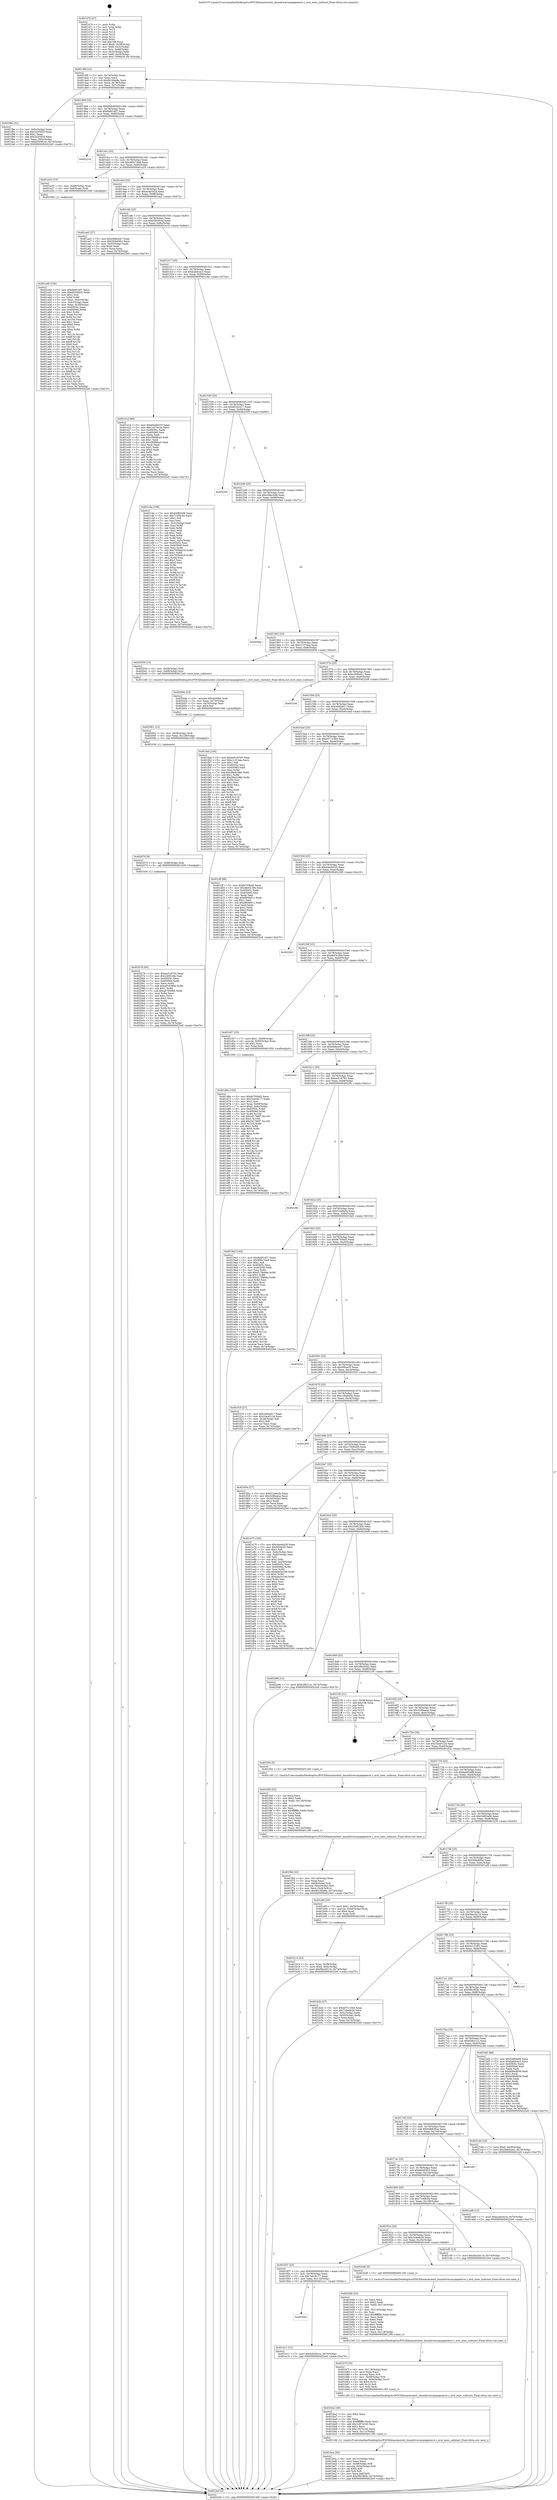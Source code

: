 digraph "0x401470" {
  label = "0x401470 (/mnt/c/Users/mathe/Desktop/tcc/POCII/binaries/extr_linuxdriversacpiapeierst.c_erst_exec_subtract_Final-ollvm.out::main(0))"
  labelloc = "t"
  node[shape=record]

  Entry [label="",width=0.3,height=0.3,shape=circle,fillcolor=black,style=filled]
  "0x40149f" [label="{
     0x40149f [23]\l
     | [instrs]\l
     &nbsp;&nbsp;0x40149f \<+3\>: mov -0x74(%rbp),%eax\l
     &nbsp;&nbsp;0x4014a2 \<+2\>: mov %eax,%ecx\l
     &nbsp;&nbsp;0x4014a4 \<+6\>: sub $0x8416be8a,%ecx\l
     &nbsp;&nbsp;0x4014aa \<+3\>: mov %eax,-0x78(%rbp)\l
     &nbsp;&nbsp;0x4014ad \<+3\>: mov %ecx,-0x7c(%rbp)\l
     &nbsp;&nbsp;0x4014b0 \<+6\>: je 0000000000401f8e \<main+0xb1e\>\l
  }"]
  "0x401f8e" [label="{
     0x401f8e [31]\l
     | [instrs]\l
     &nbsp;&nbsp;0x401f8e \<+3\>: mov -0x6c(%rbp),%eax\l
     &nbsp;&nbsp;0x401f91 \<+5\>: sub $0x3a2f3f2d,%eax\l
     &nbsp;&nbsp;0x401f96 \<+3\>: add $0x1,%eax\l
     &nbsp;&nbsp;0x401f99 \<+5\>: add $0x3a2f3f2d,%eax\l
     &nbsp;&nbsp;0x401f9e \<+3\>: mov %eax,-0x6c(%rbp)\l
     &nbsp;&nbsp;0x401fa1 \<+7\>: movl $0xb2936cce,-0x74(%rbp)\l
     &nbsp;&nbsp;0x401fa8 \<+5\>: jmp 00000000004022e0 \<main+0xe70\>\l
  }"]
  "0x4014b6" [label="{
     0x4014b6 [22]\l
     | [instrs]\l
     &nbsp;&nbsp;0x4014b6 \<+5\>: jmp 00000000004014bb \<main+0x4b\>\l
     &nbsp;&nbsp;0x4014bb \<+3\>: mov -0x78(%rbp),%eax\l
     &nbsp;&nbsp;0x4014be \<+5\>: sub $0x8a6f1407,%eax\l
     &nbsp;&nbsp;0x4014c3 \<+3\>: mov %eax,-0x80(%rbp)\l
     &nbsp;&nbsp;0x4014c6 \<+6\>: je 000000000040221d \<main+0xdad\>\l
  }"]
  Exit [label="",width=0.3,height=0.3,shape=circle,fillcolor=black,style=filled,peripheries=2]
  "0x40221d" [label="{
     0x40221d\l
  }", style=dashed]
  "0x4014cc" [label="{
     0x4014cc [25]\l
     | [instrs]\l
     &nbsp;&nbsp;0x4014cc \<+5\>: jmp 00000000004014d1 \<main+0x61\>\l
     &nbsp;&nbsp;0x4014d1 \<+3\>: mov -0x78(%rbp),%eax\l
     &nbsp;&nbsp;0x4014d4 \<+5\>: sub $0x990c7de8,%eax\l
     &nbsp;&nbsp;0x4014d9 \<+6\>: mov %eax,-0x84(%rbp)\l
     &nbsp;&nbsp;0x4014df \<+6\>: je 0000000000401a33 \<main+0x5c3\>\l
  }"]
  "0x402079" [label="{
     0x402079 [93]\l
     | [instrs]\l
     &nbsp;&nbsp;0x402079 \<+5\>: mov $0xee518765,%eax\l
     &nbsp;&nbsp;0x40207e \<+5\>: mov $0x240f22bb,%esi\l
     &nbsp;&nbsp;0x402083 \<+7\>: mov 0x40505c,%ecx\l
     &nbsp;&nbsp;0x40208a \<+7\>: mov 0x405060,%edx\l
     &nbsp;&nbsp;0x402091 \<+3\>: mov %ecx,%r8d\l
     &nbsp;&nbsp;0x402094 \<+7\>: add $0xa67d38b6,%r8d\l
     &nbsp;&nbsp;0x40209b \<+4\>: sub $0x1,%r8d\l
     &nbsp;&nbsp;0x40209f \<+7\>: sub $0xa67d38b6,%r8d\l
     &nbsp;&nbsp;0x4020a6 \<+4\>: imul %r8d,%ecx\l
     &nbsp;&nbsp;0x4020aa \<+3\>: and $0x1,%ecx\l
     &nbsp;&nbsp;0x4020ad \<+3\>: cmp $0x0,%ecx\l
     &nbsp;&nbsp;0x4020b0 \<+4\>: sete %r9b\l
     &nbsp;&nbsp;0x4020b4 \<+3\>: cmp $0xa,%edx\l
     &nbsp;&nbsp;0x4020b7 \<+4\>: setl %r10b\l
     &nbsp;&nbsp;0x4020bb \<+3\>: mov %r9b,%r11b\l
     &nbsp;&nbsp;0x4020be \<+3\>: and %r10b,%r11b\l
     &nbsp;&nbsp;0x4020c1 \<+3\>: xor %r10b,%r9b\l
     &nbsp;&nbsp;0x4020c4 \<+3\>: or %r9b,%r11b\l
     &nbsp;&nbsp;0x4020c7 \<+4\>: test $0x1,%r11b\l
     &nbsp;&nbsp;0x4020cb \<+3\>: cmovne %esi,%eax\l
     &nbsp;&nbsp;0x4020ce \<+3\>: mov %eax,-0x74(%rbp)\l
     &nbsp;&nbsp;0x4020d1 \<+5\>: jmp 00000000004022e0 \<main+0xe70\>\l
  }"]
  "0x401a33" [label="{
     0x401a33 [13]\l
     | [instrs]\l
     &nbsp;&nbsp;0x401a33 \<+4\>: mov -0x48(%rbp),%rax\l
     &nbsp;&nbsp;0x401a37 \<+4\>: mov 0x8(%rax),%rdi\l
     &nbsp;&nbsp;0x401a3b \<+5\>: call 0000000000401060 \<atoi@plt\>\l
     | [calls]\l
     &nbsp;&nbsp;0x401060 \{1\} (unknown)\l
  }"]
  "0x4014e5" [label="{
     0x4014e5 [25]\l
     | [instrs]\l
     &nbsp;&nbsp;0x4014e5 \<+5\>: jmp 00000000004014ea \<main+0x7a\>\l
     &nbsp;&nbsp;0x4014ea \<+3\>: mov -0x78(%rbp),%eax\l
     &nbsp;&nbsp;0x4014ed \<+5\>: sub $0xacde3424,%eax\l
     &nbsp;&nbsp;0x4014f2 \<+6\>: mov %eax,-0x88(%rbp)\l
     &nbsp;&nbsp;0x4014f8 \<+6\>: je 0000000000401ae2 \<main+0x672\>\l
  }"]
  "0x402070" [label="{
     0x402070 [9]\l
     | [instrs]\l
     &nbsp;&nbsp;0x402070 \<+4\>: mov -0x68(%rbp),%rdi\l
     &nbsp;&nbsp;0x402074 \<+5\>: call 0000000000401030 \<free@plt\>\l
     | [calls]\l
     &nbsp;&nbsp;0x401030 \{1\} (unknown)\l
  }"]
  "0x401ae2" [label="{
     0x401ae2 [27]\l
     | [instrs]\l
     &nbsp;&nbsp;0x401ae2 \<+5\>: mov $0xe9dbce47,%eax\l
     &nbsp;&nbsp;0x401ae7 \<+5\>: mov $0x594e60bc,%ecx\l
     &nbsp;&nbsp;0x401aec \<+3\>: mov -0x30(%rbp),%edx\l
     &nbsp;&nbsp;0x401aef \<+3\>: cmp $0x0,%edx\l
     &nbsp;&nbsp;0x401af2 \<+3\>: cmove %ecx,%eax\l
     &nbsp;&nbsp;0x401af5 \<+3\>: mov %eax,-0x74(%rbp)\l
     &nbsp;&nbsp;0x401af8 \<+5\>: jmp 00000000004022e0 \<main+0xe70\>\l
  }"]
  "0x4014fe" [label="{
     0x4014fe [25]\l
     | [instrs]\l
     &nbsp;&nbsp;0x4014fe \<+5\>: jmp 0000000000401503 \<main+0x93\>\l
     &nbsp;&nbsp;0x401503 \<+3\>: mov -0x78(%rbp),%eax\l
     &nbsp;&nbsp;0x401506 \<+5\>: sub $0xb2936cce,%eax\l
     &nbsp;&nbsp;0x40150b \<+6\>: mov %eax,-0x8c(%rbp)\l
     &nbsp;&nbsp;0x401511 \<+6\>: je 0000000000401e1d \<main+0x9ad\>\l
  }"]
  "0x402061" [label="{
     0x402061 [15]\l
     | [instrs]\l
     &nbsp;&nbsp;0x402061 \<+4\>: mov -0x58(%rbp),%rdi\l
     &nbsp;&nbsp;0x402065 \<+6\>: mov %eax,-0x128(%rbp)\l
     &nbsp;&nbsp;0x40206b \<+5\>: call 0000000000401030 \<free@plt\>\l
     | [calls]\l
     &nbsp;&nbsp;0x401030 \{1\} (unknown)\l
  }"]
  "0x401e1d" [label="{
     0x401e1d [88]\l
     | [instrs]\l
     &nbsp;&nbsp;0x401e1d \<+5\>: mov $0xd4a4b320,%eax\l
     &nbsp;&nbsp;0x401e22 \<+5\>: mov $0x1eb7bc3a,%ecx\l
     &nbsp;&nbsp;0x401e27 \<+7\>: mov 0x40505c,%edx\l
     &nbsp;&nbsp;0x401e2e \<+7\>: mov 0x405060,%esi\l
     &nbsp;&nbsp;0x401e35 \<+2\>: mov %edx,%edi\l
     &nbsp;&nbsp;0x401e37 \<+6\>: add $0xc908bba3,%edi\l
     &nbsp;&nbsp;0x401e3d \<+3\>: sub $0x1,%edi\l
     &nbsp;&nbsp;0x401e40 \<+6\>: sub $0xc908bba3,%edi\l
     &nbsp;&nbsp;0x401e46 \<+3\>: imul %edi,%edx\l
     &nbsp;&nbsp;0x401e49 \<+3\>: and $0x1,%edx\l
     &nbsp;&nbsp;0x401e4c \<+3\>: cmp $0x0,%edx\l
     &nbsp;&nbsp;0x401e4f \<+4\>: sete %r8b\l
     &nbsp;&nbsp;0x401e53 \<+3\>: cmp $0xa,%esi\l
     &nbsp;&nbsp;0x401e56 \<+4\>: setl %r9b\l
     &nbsp;&nbsp;0x401e5a \<+3\>: mov %r8b,%r10b\l
     &nbsp;&nbsp;0x401e5d \<+3\>: and %r9b,%r10b\l
     &nbsp;&nbsp;0x401e60 \<+3\>: xor %r9b,%r8b\l
     &nbsp;&nbsp;0x401e63 \<+3\>: or %r8b,%r10b\l
     &nbsp;&nbsp;0x401e66 \<+4\>: test $0x1,%r10b\l
     &nbsp;&nbsp;0x401e6a \<+3\>: cmovne %ecx,%eax\l
     &nbsp;&nbsp;0x401e6d \<+3\>: mov %eax,-0x74(%rbp)\l
     &nbsp;&nbsp;0x401e70 \<+5\>: jmp 00000000004022e0 \<main+0xe70\>\l
  }"]
  "0x401517" [label="{
     0x401517 [25]\l
     | [instrs]\l
     &nbsp;&nbsp;0x401517 \<+5\>: jmp 000000000040151c \<main+0xac\>\l
     &nbsp;&nbsp;0x40151c \<+3\>: mov -0x78(%rbp),%eax\l
     &nbsp;&nbsp;0x40151f \<+5\>: sub $0xbab4cac3,%eax\l
     &nbsp;&nbsp;0x401524 \<+6\>: mov %eax,-0x90(%rbp)\l
     &nbsp;&nbsp;0x40152a \<+6\>: je 0000000000401c4a \<main+0x7da\>\l
  }"]
  "0x40204a" [label="{
     0x40204a [23]\l
     | [instrs]\l
     &nbsp;&nbsp;0x40204a \<+10\>: movabs $0x4030b6,%rdi\l
     &nbsp;&nbsp;0x402054 \<+3\>: mov %eax,-0x70(%rbp)\l
     &nbsp;&nbsp;0x402057 \<+3\>: mov -0x70(%rbp),%esi\l
     &nbsp;&nbsp;0x40205a \<+2\>: mov $0x0,%al\l
     &nbsp;&nbsp;0x40205c \<+5\>: call 0000000000401040 \<printf@plt\>\l
     | [calls]\l
     &nbsp;&nbsp;0x401040 \{1\} (unknown)\l
  }"]
  "0x401c4a" [label="{
     0x401c4a [169]\l
     | [instrs]\l
     &nbsp;&nbsp;0x401c4a \<+5\>: mov $0x548f2a06,%eax\l
     &nbsp;&nbsp;0x401c4f \<+5\>: mov $0x7100fc44,%ecx\l
     &nbsp;&nbsp;0x401c54 \<+2\>: mov $0x1,%dl\l
     &nbsp;&nbsp;0x401c56 \<+2\>: xor %esi,%esi\l
     &nbsp;&nbsp;0x401c58 \<+3\>: mov -0x5c(%rbp),%edi\l
     &nbsp;&nbsp;0x401c5b \<+3\>: mov %esi,%r8d\l
     &nbsp;&nbsp;0x401c5e \<+3\>: sub %edi,%r8d\l
     &nbsp;&nbsp;0x401c61 \<+2\>: mov %esi,%edi\l
     &nbsp;&nbsp;0x401c63 \<+3\>: sub $0x1,%edi\l
     &nbsp;&nbsp;0x401c66 \<+3\>: add %edi,%r8d\l
     &nbsp;&nbsp;0x401c69 \<+3\>: sub %r8d,%esi\l
     &nbsp;&nbsp;0x401c6c \<+3\>: mov %esi,-0x5c(%rbp)\l
     &nbsp;&nbsp;0x401c6f \<+7\>: mov 0x40505c,%esi\l
     &nbsp;&nbsp;0x401c76 \<+7\>: mov 0x405060,%edi\l
     &nbsp;&nbsp;0x401c7d \<+3\>: mov %esi,%r8d\l
     &nbsp;&nbsp;0x401c80 \<+7\>: add $0x7056dd18,%r8d\l
     &nbsp;&nbsp;0x401c87 \<+4\>: sub $0x1,%r8d\l
     &nbsp;&nbsp;0x401c8b \<+7\>: sub $0x7056dd18,%r8d\l
     &nbsp;&nbsp;0x401c92 \<+4\>: imul %r8d,%esi\l
     &nbsp;&nbsp;0x401c96 \<+3\>: and $0x1,%esi\l
     &nbsp;&nbsp;0x401c99 \<+3\>: cmp $0x0,%esi\l
     &nbsp;&nbsp;0x401c9c \<+4\>: sete %r9b\l
     &nbsp;&nbsp;0x401ca0 \<+3\>: cmp $0xa,%edi\l
     &nbsp;&nbsp;0x401ca3 \<+4\>: setl %r10b\l
     &nbsp;&nbsp;0x401ca7 \<+3\>: mov %r9b,%r11b\l
     &nbsp;&nbsp;0x401caa \<+4\>: xor $0xff,%r11b\l
     &nbsp;&nbsp;0x401cae \<+3\>: mov %r10b,%bl\l
     &nbsp;&nbsp;0x401cb1 \<+3\>: xor $0xff,%bl\l
     &nbsp;&nbsp;0x401cb4 \<+3\>: xor $0x0,%dl\l
     &nbsp;&nbsp;0x401cb7 \<+3\>: mov %r11b,%r14b\l
     &nbsp;&nbsp;0x401cba \<+4\>: and $0x0,%r14b\l
     &nbsp;&nbsp;0x401cbe \<+3\>: and %dl,%r9b\l
     &nbsp;&nbsp;0x401cc1 \<+3\>: mov %bl,%r15b\l
     &nbsp;&nbsp;0x401cc4 \<+4\>: and $0x0,%r15b\l
     &nbsp;&nbsp;0x401cc8 \<+3\>: and %dl,%r10b\l
     &nbsp;&nbsp;0x401ccb \<+3\>: or %r9b,%r14b\l
     &nbsp;&nbsp;0x401cce \<+3\>: or %r10b,%r15b\l
     &nbsp;&nbsp;0x401cd1 \<+3\>: xor %r15b,%r14b\l
     &nbsp;&nbsp;0x401cd4 \<+3\>: or %bl,%r11b\l
     &nbsp;&nbsp;0x401cd7 \<+4\>: xor $0xff,%r11b\l
     &nbsp;&nbsp;0x401cdb \<+3\>: or $0x0,%dl\l
     &nbsp;&nbsp;0x401cde \<+3\>: and %dl,%r11b\l
     &nbsp;&nbsp;0x401ce1 \<+3\>: or %r11b,%r14b\l
     &nbsp;&nbsp;0x401ce4 \<+4\>: test $0x1,%r14b\l
     &nbsp;&nbsp;0x401ce8 \<+3\>: cmovne %ecx,%eax\l
     &nbsp;&nbsp;0x401ceb \<+3\>: mov %eax,-0x74(%rbp)\l
     &nbsp;&nbsp;0x401cee \<+5\>: jmp 00000000004022e0 \<main+0xe70\>\l
  }"]
  "0x401530" [label="{
     0x401530 [25]\l
     | [instrs]\l
     &nbsp;&nbsp;0x401530 \<+5\>: jmp 0000000000401535 \<main+0xc5\>\l
     &nbsp;&nbsp;0x401535 \<+3\>: mov -0x78(%rbp),%eax\l
     &nbsp;&nbsp;0x401538 \<+5\>: sub $0xbf1b2417,%eax\l
     &nbsp;&nbsp;0x40153d \<+6\>: mov %eax,-0x94(%rbp)\l
     &nbsp;&nbsp;0x401543 \<+6\>: je 0000000000402205 \<main+0xd95\>\l
  }"]
  "0x401f6d" [label="{
     0x401f6d [33]\l
     | [instrs]\l
     &nbsp;&nbsp;0x401f6d \<+6\>: mov -0x124(%rbp),%ecx\l
     &nbsp;&nbsp;0x401f73 \<+3\>: imul %eax,%ecx\l
     &nbsp;&nbsp;0x401f76 \<+4\>: mov -0x68(%rbp),%r8\l
     &nbsp;&nbsp;0x401f7a \<+4\>: movslq -0x6c(%rbp),%r9\l
     &nbsp;&nbsp;0x401f7e \<+4\>: mov %ecx,(%r8,%r9,4)\l
     &nbsp;&nbsp;0x401f82 \<+7\>: movl $0x8416be8a,-0x74(%rbp)\l
     &nbsp;&nbsp;0x401f89 \<+5\>: jmp 00000000004022e0 \<main+0xe70\>\l
  }"]
  "0x402205" [label="{
     0x402205\l
  }", style=dashed]
  "0x401549" [label="{
     0x401549 [25]\l
     | [instrs]\l
     &nbsp;&nbsp;0x401549 \<+5\>: jmp 000000000040154e \<main+0xde\>\l
     &nbsp;&nbsp;0x40154e \<+3\>: mov -0x78(%rbp),%eax\l
     &nbsp;&nbsp;0x401551 \<+5\>: sub $0xc09ec0d8,%eax\l
     &nbsp;&nbsp;0x401556 \<+6\>: mov %eax,-0x98(%rbp)\l
     &nbsp;&nbsp;0x40155c \<+6\>: je 00000000004020ee \<main+0xc7e\>\l
  }"]
  "0x401f39" [label="{
     0x401f39 [52]\l
     | [instrs]\l
     &nbsp;&nbsp;0x401f39 \<+2\>: xor %ecx,%ecx\l
     &nbsp;&nbsp;0x401f3b \<+5\>: mov $0x2,%edx\l
     &nbsp;&nbsp;0x401f40 \<+6\>: mov %edx,-0x120(%rbp)\l
     &nbsp;&nbsp;0x401f46 \<+1\>: cltd\l
     &nbsp;&nbsp;0x401f47 \<+6\>: mov -0x120(%rbp),%esi\l
     &nbsp;&nbsp;0x401f4d \<+2\>: idiv %esi\l
     &nbsp;&nbsp;0x401f4f \<+6\>: imul $0xfffffffe,%edx,%edx\l
     &nbsp;&nbsp;0x401f55 \<+2\>: mov %ecx,%edi\l
     &nbsp;&nbsp;0x401f57 \<+2\>: sub %edx,%edi\l
     &nbsp;&nbsp;0x401f59 \<+2\>: mov %ecx,%edx\l
     &nbsp;&nbsp;0x401f5b \<+3\>: sub $0x1,%edx\l
     &nbsp;&nbsp;0x401f5e \<+2\>: add %edx,%edi\l
     &nbsp;&nbsp;0x401f60 \<+2\>: sub %edi,%ecx\l
     &nbsp;&nbsp;0x401f62 \<+6\>: mov %ecx,-0x124(%rbp)\l
     &nbsp;&nbsp;0x401f68 \<+5\>: call 0000000000401160 \<next_i\>\l
     | [calls]\l
     &nbsp;&nbsp;0x401160 \{1\} (/mnt/c/Users/mathe/Desktop/tcc/POCII/binaries/extr_linuxdriversacpiapeierst.c_erst_exec_subtract_Final-ollvm.out::next_i)\l
  }"]
  "0x4020ee" [label="{
     0x4020ee\l
  }", style=dashed]
  "0x401562" [label="{
     0x401562 [25]\l
     | [instrs]\l
     &nbsp;&nbsp;0x401562 \<+5\>: jmp 0000000000401567 \<main+0xf7\>\l
     &nbsp;&nbsp;0x401567 \<+3\>: mov -0x78(%rbp),%eax\l
     &nbsp;&nbsp;0x40156a \<+5\>: sub $0xc11f14ea,%eax\l
     &nbsp;&nbsp;0x40156f \<+6\>: mov %eax,-0x9c(%rbp)\l
     &nbsp;&nbsp;0x401575 \<+6\>: je 000000000040203d \<main+0xbcd\>\l
  }"]
  "0x401850" [label="{
     0x401850\l
  }", style=dashed]
  "0x40203d" [label="{
     0x40203d [13]\l
     | [instrs]\l
     &nbsp;&nbsp;0x40203d \<+4\>: mov -0x58(%rbp),%rdi\l
     &nbsp;&nbsp;0x402041 \<+4\>: mov -0x68(%rbp),%rsi\l
     &nbsp;&nbsp;0x402045 \<+5\>: call 0000000000401240 \<erst_exec_subtract\>\l
     | [calls]\l
     &nbsp;&nbsp;0x401240 \{1\} (/mnt/c/Users/mathe/Desktop/tcc/POCII/binaries/extr_linuxdriversacpiapeierst.c_erst_exec_subtract_Final-ollvm.out::erst_exec_subtract)\l
  }"]
  "0x40157b" [label="{
     0x40157b [25]\l
     | [instrs]\l
     &nbsp;&nbsp;0x40157b \<+5\>: jmp 0000000000401580 \<main+0x110\>\l
     &nbsp;&nbsp;0x401580 \<+3\>: mov -0x78(%rbp),%eax\l
     &nbsp;&nbsp;0x401583 \<+5\>: sub $0xc284ba51,%eax\l
     &nbsp;&nbsp;0x401588 \<+6\>: mov %eax,-0xa0(%rbp)\l
     &nbsp;&nbsp;0x40158e \<+6\>: je 00000000004022d4 \<main+0xe64\>\l
  }"]
  "0x401e11" [label="{
     0x401e11 [12]\l
     | [instrs]\l
     &nbsp;&nbsp;0x401e11 \<+7\>: movl $0xb2936cce,-0x74(%rbp)\l
     &nbsp;&nbsp;0x401e18 \<+5\>: jmp 00000000004022e0 \<main+0xe70\>\l
  }"]
  "0x4022d4" [label="{
     0x4022d4\l
  }", style=dashed]
  "0x401594" [label="{
     0x401594 [25]\l
     | [instrs]\l
     &nbsp;&nbsp;0x401594 \<+5\>: jmp 0000000000401599 \<main+0x129\>\l
     &nbsp;&nbsp;0x401599 \<+3\>: mov -0x78(%rbp),%eax\l
     &nbsp;&nbsp;0x40159c \<+5\>: sub $0xc646a817,%eax\l
     &nbsp;&nbsp;0x4015a1 \<+6\>: mov %eax,-0xa4(%rbp)\l
     &nbsp;&nbsp;0x4015a7 \<+6\>: je 0000000000401fad \<main+0xb3d\>\l
  }"]
  "0x401d6e" [label="{
     0x401d6e [163]\l
     | [instrs]\l
     &nbsp;&nbsp;0x401d6e \<+5\>: mov $0xfe750bd5,%ecx\l
     &nbsp;&nbsp;0x401d73 \<+5\>: mov $0x7ed18177,%edx\l
     &nbsp;&nbsp;0x401d78 \<+3\>: mov $0x1,%sil\l
     &nbsp;&nbsp;0x401d7b \<+4\>: mov %rax,-0x68(%rbp)\l
     &nbsp;&nbsp;0x401d7f \<+7\>: movl $0x0,-0x6c(%rbp)\l
     &nbsp;&nbsp;0x401d86 \<+8\>: mov 0x40505c,%r8d\l
     &nbsp;&nbsp;0x401d8e \<+8\>: mov 0x405060,%r9d\l
     &nbsp;&nbsp;0x401d96 \<+3\>: mov %r8d,%r10d\l
     &nbsp;&nbsp;0x401d99 \<+7\>: sub $0x2d1766f7,%r10d\l
     &nbsp;&nbsp;0x401da0 \<+4\>: sub $0x1,%r10d\l
     &nbsp;&nbsp;0x401da4 \<+7\>: add $0x2d1766f7,%r10d\l
     &nbsp;&nbsp;0x401dab \<+4\>: imul %r10d,%r8d\l
     &nbsp;&nbsp;0x401daf \<+4\>: and $0x1,%r8d\l
     &nbsp;&nbsp;0x401db3 \<+4\>: cmp $0x0,%r8d\l
     &nbsp;&nbsp;0x401db7 \<+4\>: sete %r11b\l
     &nbsp;&nbsp;0x401dbb \<+4\>: cmp $0xa,%r9d\l
     &nbsp;&nbsp;0x401dbf \<+3\>: setl %bl\l
     &nbsp;&nbsp;0x401dc2 \<+3\>: mov %r11b,%r14b\l
     &nbsp;&nbsp;0x401dc5 \<+4\>: xor $0xff,%r14b\l
     &nbsp;&nbsp;0x401dc9 \<+3\>: mov %bl,%r15b\l
     &nbsp;&nbsp;0x401dcc \<+4\>: xor $0xff,%r15b\l
     &nbsp;&nbsp;0x401dd0 \<+4\>: xor $0x1,%sil\l
     &nbsp;&nbsp;0x401dd4 \<+3\>: mov %r14b,%r12b\l
     &nbsp;&nbsp;0x401dd7 \<+4\>: and $0xff,%r12b\l
     &nbsp;&nbsp;0x401ddb \<+3\>: and %sil,%r11b\l
     &nbsp;&nbsp;0x401dde \<+3\>: mov %r15b,%r13b\l
     &nbsp;&nbsp;0x401de1 \<+4\>: and $0xff,%r13b\l
     &nbsp;&nbsp;0x401de5 \<+3\>: and %sil,%bl\l
     &nbsp;&nbsp;0x401de8 \<+3\>: or %r11b,%r12b\l
     &nbsp;&nbsp;0x401deb \<+3\>: or %bl,%r13b\l
     &nbsp;&nbsp;0x401dee \<+3\>: xor %r13b,%r12b\l
     &nbsp;&nbsp;0x401df1 \<+3\>: or %r15b,%r14b\l
     &nbsp;&nbsp;0x401df4 \<+4\>: xor $0xff,%r14b\l
     &nbsp;&nbsp;0x401df8 \<+4\>: or $0x1,%sil\l
     &nbsp;&nbsp;0x401dfc \<+3\>: and %sil,%r14b\l
     &nbsp;&nbsp;0x401dff \<+3\>: or %r14b,%r12b\l
     &nbsp;&nbsp;0x401e02 \<+4\>: test $0x1,%r12b\l
     &nbsp;&nbsp;0x401e06 \<+3\>: cmovne %edx,%ecx\l
     &nbsp;&nbsp;0x401e09 \<+3\>: mov %ecx,-0x74(%rbp)\l
     &nbsp;&nbsp;0x401e0c \<+5\>: jmp 00000000004022e0 \<main+0xe70\>\l
  }"]
  "0x401fad" [label="{
     0x401fad [144]\l
     | [instrs]\l
     &nbsp;&nbsp;0x401fad \<+5\>: mov $0xee518765,%eax\l
     &nbsp;&nbsp;0x401fb2 \<+5\>: mov $0xc11f14ea,%ecx\l
     &nbsp;&nbsp;0x401fb7 \<+2\>: mov $0x1,%dl\l
     &nbsp;&nbsp;0x401fb9 \<+7\>: mov 0x40505c,%esi\l
     &nbsp;&nbsp;0x401fc0 \<+7\>: mov 0x405060,%edi\l
     &nbsp;&nbsp;0x401fc7 \<+3\>: mov %esi,%r8d\l
     &nbsp;&nbsp;0x401fca \<+7\>: sub $0x39e4198d,%r8d\l
     &nbsp;&nbsp;0x401fd1 \<+4\>: sub $0x1,%r8d\l
     &nbsp;&nbsp;0x401fd5 \<+7\>: add $0x39e4198d,%r8d\l
     &nbsp;&nbsp;0x401fdc \<+4\>: imul %r8d,%esi\l
     &nbsp;&nbsp;0x401fe0 \<+3\>: and $0x1,%esi\l
     &nbsp;&nbsp;0x401fe3 \<+3\>: cmp $0x0,%esi\l
     &nbsp;&nbsp;0x401fe6 \<+4\>: sete %r9b\l
     &nbsp;&nbsp;0x401fea \<+3\>: cmp $0xa,%edi\l
     &nbsp;&nbsp;0x401fed \<+4\>: setl %r10b\l
     &nbsp;&nbsp;0x401ff1 \<+3\>: mov %r9b,%r11b\l
     &nbsp;&nbsp;0x401ff4 \<+4\>: xor $0xff,%r11b\l
     &nbsp;&nbsp;0x401ff8 \<+3\>: mov %r10b,%bl\l
     &nbsp;&nbsp;0x401ffb \<+3\>: xor $0xff,%bl\l
     &nbsp;&nbsp;0x401ffe \<+3\>: xor $0x1,%dl\l
     &nbsp;&nbsp;0x402001 \<+3\>: mov %r11b,%r14b\l
     &nbsp;&nbsp;0x402004 \<+4\>: and $0xff,%r14b\l
     &nbsp;&nbsp;0x402008 \<+3\>: and %dl,%r9b\l
     &nbsp;&nbsp;0x40200b \<+3\>: mov %bl,%r15b\l
     &nbsp;&nbsp;0x40200e \<+4\>: and $0xff,%r15b\l
     &nbsp;&nbsp;0x402012 \<+3\>: and %dl,%r10b\l
     &nbsp;&nbsp;0x402015 \<+3\>: or %r9b,%r14b\l
     &nbsp;&nbsp;0x402018 \<+3\>: or %r10b,%r15b\l
     &nbsp;&nbsp;0x40201b \<+3\>: xor %r15b,%r14b\l
     &nbsp;&nbsp;0x40201e \<+3\>: or %bl,%r11b\l
     &nbsp;&nbsp;0x402021 \<+4\>: xor $0xff,%r11b\l
     &nbsp;&nbsp;0x402025 \<+3\>: or $0x1,%dl\l
     &nbsp;&nbsp;0x402028 \<+3\>: and %dl,%r11b\l
     &nbsp;&nbsp;0x40202b \<+3\>: or %r11b,%r14b\l
     &nbsp;&nbsp;0x40202e \<+4\>: test $0x1,%r14b\l
     &nbsp;&nbsp;0x402032 \<+3\>: cmovne %ecx,%eax\l
     &nbsp;&nbsp;0x402035 \<+3\>: mov %eax,-0x74(%rbp)\l
     &nbsp;&nbsp;0x402038 \<+5\>: jmp 00000000004022e0 \<main+0xe70\>\l
  }"]
  "0x4015ad" [label="{
     0x4015ad [25]\l
     | [instrs]\l
     &nbsp;&nbsp;0x4015ad \<+5\>: jmp 00000000004015b2 \<main+0x142\>\l
     &nbsp;&nbsp;0x4015b2 \<+3\>: mov -0x78(%rbp),%eax\l
     &nbsp;&nbsp;0x4015b5 \<+5\>: sub $0xd3711564,%eax\l
     &nbsp;&nbsp;0x4015ba \<+6\>: mov %eax,-0xa8(%rbp)\l
     &nbsp;&nbsp;0x4015c0 \<+6\>: je 0000000000401cff \<main+0x88f\>\l
  }"]
  "0x401bca" [label="{
     0x401bca [40]\l
     | [instrs]\l
     &nbsp;&nbsp;0x401bca \<+6\>: mov -0x11c(%rbp),%ecx\l
     &nbsp;&nbsp;0x401bd0 \<+3\>: imul %eax,%ecx\l
     &nbsp;&nbsp;0x401bd3 \<+4\>: mov -0x58(%rbp),%r8\l
     &nbsp;&nbsp;0x401bd7 \<+4\>: movslq -0x5c(%rbp),%r9\l
     &nbsp;&nbsp;0x401bdb \<+4\>: shl $0x4,%r9\l
     &nbsp;&nbsp;0x401bdf \<+3\>: add %r9,%r8\l
     &nbsp;&nbsp;0x401be2 \<+4\>: mov %ecx,0x8(%r8)\l
     &nbsp;&nbsp;0x401be6 \<+7\>: movl $0x5f818f2b,-0x74(%rbp)\l
     &nbsp;&nbsp;0x401bed \<+5\>: jmp 00000000004022e0 \<main+0xe70\>\l
  }"]
  "0x401cff" [label="{
     0x401cff [88]\l
     | [instrs]\l
     &nbsp;&nbsp;0x401cff \<+5\>: mov $0xfe750bd5,%eax\l
     &nbsp;&nbsp;0x401d04 \<+5\>: mov $0xdb03c39e,%ecx\l
     &nbsp;&nbsp;0x401d09 \<+7\>: mov 0x40505c,%edx\l
     &nbsp;&nbsp;0x401d10 \<+7\>: mov 0x405060,%esi\l
     &nbsp;&nbsp;0x401d17 \<+2\>: mov %edx,%edi\l
     &nbsp;&nbsp;0x401d19 \<+6\>: add $0xd80fe911,%edi\l
     &nbsp;&nbsp;0x401d1f \<+3\>: sub $0x1,%edi\l
     &nbsp;&nbsp;0x401d22 \<+6\>: sub $0xd80fe911,%edi\l
     &nbsp;&nbsp;0x401d28 \<+3\>: imul %edi,%edx\l
     &nbsp;&nbsp;0x401d2b \<+3\>: and $0x1,%edx\l
     &nbsp;&nbsp;0x401d2e \<+3\>: cmp $0x0,%edx\l
     &nbsp;&nbsp;0x401d31 \<+4\>: sete %r8b\l
     &nbsp;&nbsp;0x401d35 \<+3\>: cmp $0xa,%esi\l
     &nbsp;&nbsp;0x401d38 \<+4\>: setl %r9b\l
     &nbsp;&nbsp;0x401d3c \<+3\>: mov %r8b,%r10b\l
     &nbsp;&nbsp;0x401d3f \<+3\>: and %r9b,%r10b\l
     &nbsp;&nbsp;0x401d42 \<+3\>: xor %r9b,%r8b\l
     &nbsp;&nbsp;0x401d45 \<+3\>: or %r8b,%r10b\l
     &nbsp;&nbsp;0x401d48 \<+4\>: test $0x1,%r10b\l
     &nbsp;&nbsp;0x401d4c \<+3\>: cmovne %ecx,%eax\l
     &nbsp;&nbsp;0x401d4f \<+3\>: mov %eax,-0x74(%rbp)\l
     &nbsp;&nbsp;0x401d52 \<+5\>: jmp 00000000004022e0 \<main+0xe70\>\l
  }"]
  "0x4015c6" [label="{
     0x4015c6 [25]\l
     | [instrs]\l
     &nbsp;&nbsp;0x4015c6 \<+5\>: jmp 00000000004015cb \<main+0x15b\>\l
     &nbsp;&nbsp;0x4015cb \<+3\>: mov -0x78(%rbp),%eax\l
     &nbsp;&nbsp;0x4015ce \<+5\>: sub $0xd4a4b320,%eax\l
     &nbsp;&nbsp;0x4015d3 \<+6\>: mov %eax,-0xac(%rbp)\l
     &nbsp;&nbsp;0x4015d9 \<+6\>: je 0000000000402280 \<main+0xe10\>\l
  }"]
  "0x401ba2" [label="{
     0x401ba2 [40]\l
     | [instrs]\l
     &nbsp;&nbsp;0x401ba2 \<+5\>: mov $0x2,%ecx\l
     &nbsp;&nbsp;0x401ba7 \<+1\>: cltd\l
     &nbsp;&nbsp;0x401ba8 \<+2\>: idiv %ecx\l
     &nbsp;&nbsp;0x401baa \<+6\>: imul $0xfffffffe,%edx,%ecx\l
     &nbsp;&nbsp;0x401bb0 \<+6\>: add $0x1267e1b0,%ecx\l
     &nbsp;&nbsp;0x401bb6 \<+3\>: add $0x1,%ecx\l
     &nbsp;&nbsp;0x401bb9 \<+6\>: sub $0x1267e1b0,%ecx\l
     &nbsp;&nbsp;0x401bbf \<+6\>: mov %ecx,-0x11c(%rbp)\l
     &nbsp;&nbsp;0x401bc5 \<+5\>: call 0000000000401160 \<next_i\>\l
     | [calls]\l
     &nbsp;&nbsp;0x401160 \{1\} (/mnt/c/Users/mathe/Desktop/tcc/POCII/binaries/extr_linuxdriversacpiapeierst.c_erst_exec_subtract_Final-ollvm.out::next_i)\l
  }"]
  "0x402280" [label="{
     0x402280\l
  }", style=dashed]
  "0x4015df" [label="{
     0x4015df [25]\l
     | [instrs]\l
     &nbsp;&nbsp;0x4015df \<+5\>: jmp 00000000004015e4 \<main+0x174\>\l
     &nbsp;&nbsp;0x4015e4 \<+3\>: mov -0x78(%rbp),%eax\l
     &nbsp;&nbsp;0x4015e7 \<+5\>: sub $0xdb03c39e,%eax\l
     &nbsp;&nbsp;0x4015ec \<+6\>: mov %eax,-0xb0(%rbp)\l
     &nbsp;&nbsp;0x4015f2 \<+6\>: je 0000000000401d57 \<main+0x8e7\>\l
  }"]
  "0x401b7f" [label="{
     0x401b7f [35]\l
     | [instrs]\l
     &nbsp;&nbsp;0x401b7f \<+6\>: mov -0x118(%rbp),%ecx\l
     &nbsp;&nbsp;0x401b85 \<+3\>: imul %eax,%ecx\l
     &nbsp;&nbsp;0x401b88 \<+3\>: movslq %ecx,%r8\l
     &nbsp;&nbsp;0x401b8b \<+4\>: mov -0x58(%rbp),%r9\l
     &nbsp;&nbsp;0x401b8f \<+4\>: movslq -0x5c(%rbp),%r10\l
     &nbsp;&nbsp;0x401b93 \<+4\>: shl $0x4,%r10\l
     &nbsp;&nbsp;0x401b97 \<+3\>: add %r10,%r9\l
     &nbsp;&nbsp;0x401b9a \<+3\>: mov %r8,(%r9)\l
     &nbsp;&nbsp;0x401b9d \<+5\>: call 0000000000401160 \<next_i\>\l
     | [calls]\l
     &nbsp;&nbsp;0x401160 \{1\} (/mnt/c/Users/mathe/Desktop/tcc/POCII/binaries/extr_linuxdriversacpiapeierst.c_erst_exec_subtract_Final-ollvm.out::next_i)\l
  }"]
  "0x401d57" [label="{
     0x401d57 [23]\l
     | [instrs]\l
     &nbsp;&nbsp;0x401d57 \<+7\>: movl $0x1,-0x60(%rbp)\l
     &nbsp;&nbsp;0x401d5e \<+4\>: movslq -0x60(%rbp),%rax\l
     &nbsp;&nbsp;0x401d62 \<+4\>: shl $0x2,%rax\l
     &nbsp;&nbsp;0x401d66 \<+3\>: mov %rax,%rdi\l
     &nbsp;&nbsp;0x401d69 \<+5\>: call 0000000000401050 \<malloc@plt\>\l
     | [calls]\l
     &nbsp;&nbsp;0x401050 \{1\} (unknown)\l
  }"]
  "0x4015f8" [label="{
     0x4015f8 [25]\l
     | [instrs]\l
     &nbsp;&nbsp;0x4015f8 \<+5\>: jmp 00000000004015fd \<main+0x18d\>\l
     &nbsp;&nbsp;0x4015fd \<+3\>: mov -0x78(%rbp),%eax\l
     &nbsp;&nbsp;0x401600 \<+5\>: sub $0xe9dbce47,%eax\l
     &nbsp;&nbsp;0x401605 \<+6\>: mov %eax,-0xb4(%rbp)\l
     &nbsp;&nbsp;0x40160b \<+6\>: je 00000000004020e2 \<main+0xc72\>\l
  }"]
  "0x401b4b" [label="{
     0x401b4b [52]\l
     | [instrs]\l
     &nbsp;&nbsp;0x401b4b \<+2\>: xor %ecx,%ecx\l
     &nbsp;&nbsp;0x401b4d \<+5\>: mov $0x2,%edx\l
     &nbsp;&nbsp;0x401b52 \<+6\>: mov %edx,-0x114(%rbp)\l
     &nbsp;&nbsp;0x401b58 \<+1\>: cltd\l
     &nbsp;&nbsp;0x401b59 \<+6\>: mov -0x114(%rbp),%esi\l
     &nbsp;&nbsp;0x401b5f \<+2\>: idiv %esi\l
     &nbsp;&nbsp;0x401b61 \<+6\>: imul $0xfffffffe,%edx,%edx\l
     &nbsp;&nbsp;0x401b67 \<+2\>: mov %ecx,%edi\l
     &nbsp;&nbsp;0x401b69 \<+2\>: sub %edx,%edi\l
     &nbsp;&nbsp;0x401b6b \<+2\>: mov %ecx,%edx\l
     &nbsp;&nbsp;0x401b6d \<+3\>: sub $0x1,%edx\l
     &nbsp;&nbsp;0x401b70 \<+2\>: add %edx,%edi\l
     &nbsp;&nbsp;0x401b72 \<+2\>: sub %edi,%ecx\l
     &nbsp;&nbsp;0x401b74 \<+6\>: mov %ecx,-0x118(%rbp)\l
     &nbsp;&nbsp;0x401b7a \<+5\>: call 0000000000401160 \<next_i\>\l
     | [calls]\l
     &nbsp;&nbsp;0x401160 \{1\} (/mnt/c/Users/mathe/Desktop/tcc/POCII/binaries/extr_linuxdriversacpiapeierst.c_erst_exec_subtract_Final-ollvm.out::next_i)\l
  }"]
  "0x4020e2" [label="{
     0x4020e2\l
  }", style=dashed]
  "0x401611" [label="{
     0x401611 [25]\l
     | [instrs]\l
     &nbsp;&nbsp;0x401611 \<+5\>: jmp 0000000000401616 \<main+0x1a6\>\l
     &nbsp;&nbsp;0x401616 \<+3\>: mov -0x78(%rbp),%eax\l
     &nbsp;&nbsp;0x401619 \<+5\>: sub $0xee518765,%eax\l
     &nbsp;&nbsp;0x40161e \<+6\>: mov %eax,-0xb8(%rbp)\l
     &nbsp;&nbsp;0x401624 \<+6\>: je 000000000040228c \<main+0xe1c\>\l
  }"]
  "0x401837" [label="{
     0x401837 [25]\l
     | [instrs]\l
     &nbsp;&nbsp;0x401837 \<+5\>: jmp 000000000040183c \<main+0x3cc\>\l
     &nbsp;&nbsp;0x40183c \<+3\>: mov -0x78(%rbp),%eax\l
     &nbsp;&nbsp;0x40183f \<+5\>: sub $0x7ed18177,%eax\l
     &nbsp;&nbsp;0x401844 \<+6\>: mov %eax,-0x110(%rbp)\l
     &nbsp;&nbsp;0x40184a \<+6\>: je 0000000000401e11 \<main+0x9a1\>\l
  }"]
  "0x40228c" [label="{
     0x40228c\l
  }", style=dashed]
  "0x40162a" [label="{
     0x40162a [25]\l
     | [instrs]\l
     &nbsp;&nbsp;0x40162a \<+5\>: jmp 000000000040162f \<main+0x1bf\>\l
     &nbsp;&nbsp;0x40162f \<+3\>: mov -0x78(%rbp),%eax\l
     &nbsp;&nbsp;0x401632 \<+5\>: sub $0xf12a9a3b,%eax\l
     &nbsp;&nbsp;0x401637 \<+6\>: mov %eax,-0xbc(%rbp)\l
     &nbsp;&nbsp;0x40163d \<+6\>: je 00000000004019a3 \<main+0x533\>\l
  }"]
  "0x401b46" [label="{
     0x401b46 [5]\l
     | [instrs]\l
     &nbsp;&nbsp;0x401b46 \<+5\>: call 0000000000401160 \<next_i\>\l
     | [calls]\l
     &nbsp;&nbsp;0x401160 \{1\} (/mnt/c/Users/mathe/Desktop/tcc/POCII/binaries/extr_linuxdriversacpiapeierst.c_erst_exec_subtract_Final-ollvm.out::next_i)\l
  }"]
  "0x4019a3" [label="{
     0x4019a3 [144]\l
     | [instrs]\l
     &nbsp;&nbsp;0x4019a3 \<+5\>: mov $0x8a6f1407,%eax\l
     &nbsp;&nbsp;0x4019a8 \<+5\>: mov $0x990c7de8,%ecx\l
     &nbsp;&nbsp;0x4019ad \<+2\>: mov $0x1,%dl\l
     &nbsp;&nbsp;0x4019af \<+7\>: mov 0x40505c,%esi\l
     &nbsp;&nbsp;0x4019b6 \<+7\>: mov 0x405060,%edi\l
     &nbsp;&nbsp;0x4019bd \<+3\>: mov %esi,%r8d\l
     &nbsp;&nbsp;0x4019c0 \<+7\>: add $0xd178ab8e,%r8d\l
     &nbsp;&nbsp;0x4019c7 \<+4\>: sub $0x1,%r8d\l
     &nbsp;&nbsp;0x4019cb \<+7\>: sub $0xd178ab8e,%r8d\l
     &nbsp;&nbsp;0x4019d2 \<+4\>: imul %r8d,%esi\l
     &nbsp;&nbsp;0x4019d6 \<+3\>: and $0x1,%esi\l
     &nbsp;&nbsp;0x4019d9 \<+3\>: cmp $0x0,%esi\l
     &nbsp;&nbsp;0x4019dc \<+4\>: sete %r9b\l
     &nbsp;&nbsp;0x4019e0 \<+3\>: cmp $0xa,%edi\l
     &nbsp;&nbsp;0x4019e3 \<+4\>: setl %r10b\l
     &nbsp;&nbsp;0x4019e7 \<+3\>: mov %r9b,%r11b\l
     &nbsp;&nbsp;0x4019ea \<+4\>: xor $0xff,%r11b\l
     &nbsp;&nbsp;0x4019ee \<+3\>: mov %r10b,%bl\l
     &nbsp;&nbsp;0x4019f1 \<+3\>: xor $0xff,%bl\l
     &nbsp;&nbsp;0x4019f4 \<+3\>: xor $0x1,%dl\l
     &nbsp;&nbsp;0x4019f7 \<+3\>: mov %r11b,%r14b\l
     &nbsp;&nbsp;0x4019fa \<+4\>: and $0xff,%r14b\l
     &nbsp;&nbsp;0x4019fe \<+3\>: and %dl,%r9b\l
     &nbsp;&nbsp;0x401a01 \<+3\>: mov %bl,%r15b\l
     &nbsp;&nbsp;0x401a04 \<+4\>: and $0xff,%r15b\l
     &nbsp;&nbsp;0x401a08 \<+3\>: and %dl,%r10b\l
     &nbsp;&nbsp;0x401a0b \<+3\>: or %r9b,%r14b\l
     &nbsp;&nbsp;0x401a0e \<+3\>: or %r10b,%r15b\l
     &nbsp;&nbsp;0x401a11 \<+3\>: xor %r15b,%r14b\l
     &nbsp;&nbsp;0x401a14 \<+3\>: or %bl,%r11b\l
     &nbsp;&nbsp;0x401a17 \<+4\>: xor $0xff,%r11b\l
     &nbsp;&nbsp;0x401a1b \<+3\>: or $0x1,%dl\l
     &nbsp;&nbsp;0x401a1e \<+3\>: and %dl,%r11b\l
     &nbsp;&nbsp;0x401a21 \<+3\>: or %r11b,%r14b\l
     &nbsp;&nbsp;0x401a24 \<+4\>: test $0x1,%r14b\l
     &nbsp;&nbsp;0x401a28 \<+3\>: cmovne %ecx,%eax\l
     &nbsp;&nbsp;0x401a2b \<+3\>: mov %eax,-0x74(%rbp)\l
     &nbsp;&nbsp;0x401a2e \<+5\>: jmp 00000000004022e0 \<main+0xe70\>\l
  }"]
  "0x401643" [label="{
     0x401643 [25]\l
     | [instrs]\l
     &nbsp;&nbsp;0x401643 \<+5\>: jmp 0000000000401648 \<main+0x1d8\>\l
     &nbsp;&nbsp;0x401648 \<+3\>: mov -0x78(%rbp),%eax\l
     &nbsp;&nbsp;0x40164b \<+5\>: sub $0xfe750bd5,%eax\l
     &nbsp;&nbsp;0x401650 \<+6\>: mov %eax,-0xc0(%rbp)\l
     &nbsp;&nbsp;0x401656 \<+6\>: je 0000000000402252 \<main+0xde2\>\l
  }"]
  "0x40181e" [label="{
     0x40181e [25]\l
     | [instrs]\l
     &nbsp;&nbsp;0x40181e \<+5\>: jmp 0000000000401823 \<main+0x3b3\>\l
     &nbsp;&nbsp;0x401823 \<+3\>: mov -0x78(%rbp),%eax\l
     &nbsp;&nbsp;0x401826 \<+5\>: sub $0x7cdeeb26,%eax\l
     &nbsp;&nbsp;0x40182b \<+6\>: mov %eax,-0x10c(%rbp)\l
     &nbsp;&nbsp;0x401831 \<+6\>: je 0000000000401b46 \<main+0x6d6\>\l
  }"]
  "0x402252" [label="{
     0x402252\l
  }", style=dashed]
  "0x40165c" [label="{
     0x40165c [25]\l
     | [instrs]\l
     &nbsp;&nbsp;0x40165c \<+5\>: jmp 0000000000401661 \<main+0x1f1\>\l
     &nbsp;&nbsp;0x401661 \<+3\>: mov -0x78(%rbp),%eax\l
     &nbsp;&nbsp;0x401664 \<+5\>: sub $0x950ecf3,%eax\l
     &nbsp;&nbsp;0x401669 \<+6\>: mov %eax,-0xc4(%rbp)\l
     &nbsp;&nbsp;0x40166f \<+6\>: je 0000000000401f19 \<main+0xaa9\>\l
  }"]
  "0x401cf3" [label="{
     0x401cf3 [12]\l
     | [instrs]\l
     &nbsp;&nbsp;0x401cf3 \<+7\>: movl $0x5be3d116,-0x74(%rbp)\l
     &nbsp;&nbsp;0x401cfa \<+5\>: jmp 00000000004022e0 \<main+0xe70\>\l
  }"]
  "0x401f19" [label="{
     0x401f19 [27]\l
     | [instrs]\l
     &nbsp;&nbsp;0x401f19 \<+5\>: mov $0xc646a817,%eax\l
     &nbsp;&nbsp;0x401f1e \<+5\>: mov $0x33a45124,%ecx\l
     &nbsp;&nbsp;0x401f23 \<+3\>: mov -0x29(%rbp),%dl\l
     &nbsp;&nbsp;0x401f26 \<+3\>: test $0x1,%dl\l
     &nbsp;&nbsp;0x401f29 \<+3\>: cmovne %ecx,%eax\l
     &nbsp;&nbsp;0x401f2c \<+3\>: mov %eax,-0x74(%rbp)\l
     &nbsp;&nbsp;0x401f2f \<+5\>: jmp 00000000004022e0 \<main+0xe70\>\l
  }"]
  "0x401675" [label="{
     0x401675 [25]\l
     | [instrs]\l
     &nbsp;&nbsp;0x401675 \<+5\>: jmp 000000000040167a \<main+0x20a\>\l
     &nbsp;&nbsp;0x40167a \<+3\>: mov -0x78(%rbp),%eax\l
     &nbsp;&nbsp;0x40167d \<+5\>: sub $0x126a043a,%eax\l
     &nbsp;&nbsp;0x401682 \<+6\>: mov %eax,-0xc8(%rbp)\l
     &nbsp;&nbsp;0x401688 \<+6\>: je 0000000000401905 \<main+0x495\>\l
  }"]
  "0x401b14" [label="{
     0x401b14 [23]\l
     | [instrs]\l
     &nbsp;&nbsp;0x401b14 \<+4\>: mov %rax,-0x58(%rbp)\l
     &nbsp;&nbsp;0x401b18 \<+7\>: movl $0x0,-0x5c(%rbp)\l
     &nbsp;&nbsp;0x401b1f \<+7\>: movl $0x5be3d116,-0x74(%rbp)\l
     &nbsp;&nbsp;0x401b26 \<+5\>: jmp 00000000004022e0 \<main+0xe70\>\l
  }"]
  "0x401905" [label="{
     0x401905\l
  }", style=dashed]
  "0x40168e" [label="{
     0x40168e [25]\l
     | [instrs]\l
     &nbsp;&nbsp;0x40168e \<+5\>: jmp 0000000000401693 \<main+0x223\>\l
     &nbsp;&nbsp;0x401693 \<+3\>: mov -0x78(%rbp),%eax\l
     &nbsp;&nbsp;0x401696 \<+5\>: sub $0x17606e59,%eax\l
     &nbsp;&nbsp;0x40169b \<+6\>: mov %eax,-0xcc(%rbp)\l
     &nbsp;&nbsp;0x4016a1 \<+6\>: je 000000000040185a \<main+0x3ea\>\l
  }"]
  "0x401805" [label="{
     0x401805 [25]\l
     | [instrs]\l
     &nbsp;&nbsp;0x401805 \<+5\>: jmp 000000000040180a \<main+0x39a\>\l
     &nbsp;&nbsp;0x40180a \<+3\>: mov -0x78(%rbp),%eax\l
     &nbsp;&nbsp;0x40180d \<+5\>: sub $0x7100fc44,%eax\l
     &nbsp;&nbsp;0x401812 \<+6\>: mov %eax,-0x108(%rbp)\l
     &nbsp;&nbsp;0x401818 \<+6\>: je 0000000000401cf3 \<main+0x883\>\l
  }"]
  "0x40185a" [label="{
     0x40185a [27]\l
     | [instrs]\l
     &nbsp;&nbsp;0x40185a \<+5\>: mov $0xf12a9a3b,%eax\l
     &nbsp;&nbsp;0x40185f \<+5\>: mov $0x3286aeaa,%ecx\l
     &nbsp;&nbsp;0x401864 \<+3\>: mov -0x34(%rbp),%edx\l
     &nbsp;&nbsp;0x401867 \<+3\>: cmp $0x2,%edx\l
     &nbsp;&nbsp;0x40186a \<+3\>: cmovne %ecx,%eax\l
     &nbsp;&nbsp;0x40186d \<+3\>: mov %eax,-0x74(%rbp)\l
     &nbsp;&nbsp;0x401870 \<+5\>: jmp 00000000004022e0 \<main+0xe70\>\l
  }"]
  "0x4016a7" [label="{
     0x4016a7 [25]\l
     | [instrs]\l
     &nbsp;&nbsp;0x4016a7 \<+5\>: jmp 00000000004016ac \<main+0x23c\>\l
     &nbsp;&nbsp;0x4016ac \<+3\>: mov -0x78(%rbp),%eax\l
     &nbsp;&nbsp;0x4016af \<+5\>: sub $0x1eb7bc3a,%eax\l
     &nbsp;&nbsp;0x4016b4 \<+6\>: mov %eax,-0xd0(%rbp)\l
     &nbsp;&nbsp;0x4016ba \<+6\>: je 0000000000401e75 \<main+0xa05\>\l
  }"]
  "0x4022e0" [label="{
     0x4022e0 [5]\l
     | [instrs]\l
     &nbsp;&nbsp;0x4022e0 \<+5\>: jmp 000000000040149f \<main+0x2f\>\l
  }"]
  "0x401470" [label="{
     0x401470 [47]\l
     | [instrs]\l
     &nbsp;&nbsp;0x401470 \<+1\>: push %rbp\l
     &nbsp;&nbsp;0x401471 \<+3\>: mov %rsp,%rbp\l
     &nbsp;&nbsp;0x401474 \<+2\>: push %r15\l
     &nbsp;&nbsp;0x401476 \<+2\>: push %r14\l
     &nbsp;&nbsp;0x401478 \<+2\>: push %r13\l
     &nbsp;&nbsp;0x40147a \<+2\>: push %r12\l
     &nbsp;&nbsp;0x40147c \<+1\>: push %rbx\l
     &nbsp;&nbsp;0x40147d \<+7\>: sub $0x108,%rsp\l
     &nbsp;&nbsp;0x401484 \<+7\>: movl $0x0,-0x38(%rbp)\l
     &nbsp;&nbsp;0x40148b \<+3\>: mov %edi,-0x3c(%rbp)\l
     &nbsp;&nbsp;0x40148e \<+4\>: mov %rsi,-0x48(%rbp)\l
     &nbsp;&nbsp;0x401492 \<+3\>: mov -0x3c(%rbp),%edi\l
     &nbsp;&nbsp;0x401495 \<+3\>: mov %edi,-0x34(%rbp)\l
     &nbsp;&nbsp;0x401498 \<+7\>: movl $0x17606e59,-0x74(%rbp)\l
  }"]
  "0x401a40" [label="{
     0x401a40 [150]\l
     | [instrs]\l
     &nbsp;&nbsp;0x401a40 \<+5\>: mov $0x8a6f1407,%ecx\l
     &nbsp;&nbsp;0x401a45 \<+5\>: mov $0x665d5f25,%edx\l
     &nbsp;&nbsp;0x401a4a \<+3\>: mov $0x1,%sil\l
     &nbsp;&nbsp;0x401a4d \<+3\>: xor %r8d,%r8d\l
     &nbsp;&nbsp;0x401a50 \<+3\>: mov %eax,-0x4c(%rbp)\l
     &nbsp;&nbsp;0x401a53 \<+3\>: mov -0x4c(%rbp),%eax\l
     &nbsp;&nbsp;0x401a56 \<+3\>: mov %eax,-0x30(%rbp)\l
     &nbsp;&nbsp;0x401a59 \<+7\>: mov 0x40505c,%eax\l
     &nbsp;&nbsp;0x401a60 \<+8\>: mov 0x405060,%r9d\l
     &nbsp;&nbsp;0x401a68 \<+4\>: sub $0x1,%r8d\l
     &nbsp;&nbsp;0x401a6c \<+3\>: mov %eax,%r10d\l
     &nbsp;&nbsp;0x401a6f \<+3\>: add %r8d,%r10d\l
     &nbsp;&nbsp;0x401a72 \<+4\>: imul %r10d,%eax\l
     &nbsp;&nbsp;0x401a76 \<+3\>: and $0x1,%eax\l
     &nbsp;&nbsp;0x401a79 \<+3\>: cmp $0x0,%eax\l
     &nbsp;&nbsp;0x401a7c \<+4\>: sete %r11b\l
     &nbsp;&nbsp;0x401a80 \<+4\>: cmp $0xa,%r9d\l
     &nbsp;&nbsp;0x401a84 \<+3\>: setl %bl\l
     &nbsp;&nbsp;0x401a87 \<+3\>: mov %r11b,%r14b\l
     &nbsp;&nbsp;0x401a8a \<+4\>: xor $0xff,%r14b\l
     &nbsp;&nbsp;0x401a8e \<+3\>: mov %bl,%r15b\l
     &nbsp;&nbsp;0x401a91 \<+4\>: xor $0xff,%r15b\l
     &nbsp;&nbsp;0x401a95 \<+4\>: xor $0x0,%sil\l
     &nbsp;&nbsp;0x401a99 \<+3\>: mov %r14b,%r12b\l
     &nbsp;&nbsp;0x401a9c \<+4\>: and $0x0,%r12b\l
     &nbsp;&nbsp;0x401aa0 \<+3\>: and %sil,%r11b\l
     &nbsp;&nbsp;0x401aa3 \<+3\>: mov %r15b,%r13b\l
     &nbsp;&nbsp;0x401aa6 \<+4\>: and $0x0,%r13b\l
     &nbsp;&nbsp;0x401aaa \<+3\>: and %sil,%bl\l
     &nbsp;&nbsp;0x401aad \<+3\>: or %r11b,%r12b\l
     &nbsp;&nbsp;0x401ab0 \<+3\>: or %bl,%r13b\l
     &nbsp;&nbsp;0x401ab3 \<+3\>: xor %r13b,%r12b\l
     &nbsp;&nbsp;0x401ab6 \<+3\>: or %r15b,%r14b\l
     &nbsp;&nbsp;0x401ab9 \<+4\>: xor $0xff,%r14b\l
     &nbsp;&nbsp;0x401abd \<+4\>: or $0x0,%sil\l
     &nbsp;&nbsp;0x401ac1 \<+3\>: and %sil,%r14b\l
     &nbsp;&nbsp;0x401ac4 \<+3\>: or %r14b,%r12b\l
     &nbsp;&nbsp;0x401ac7 \<+4\>: test $0x1,%r12b\l
     &nbsp;&nbsp;0x401acb \<+3\>: cmovne %edx,%ecx\l
     &nbsp;&nbsp;0x401ace \<+3\>: mov %ecx,-0x74(%rbp)\l
     &nbsp;&nbsp;0x401ad1 \<+5\>: jmp 00000000004022e0 \<main+0xe70\>\l
  }"]
  "0x401ad6" [label="{
     0x401ad6 [12]\l
     | [instrs]\l
     &nbsp;&nbsp;0x401ad6 \<+7\>: movl $0xacde3424,-0x74(%rbp)\l
     &nbsp;&nbsp;0x401add \<+5\>: jmp 00000000004022e0 \<main+0xe70\>\l
  }"]
  "0x401e75" [label="{
     0x401e75 [164]\l
     | [instrs]\l
     &nbsp;&nbsp;0x401e75 \<+5\>: mov $0xd4a4b320,%eax\l
     &nbsp;&nbsp;0x401e7a \<+5\>: mov $0x950ecf3,%ecx\l
     &nbsp;&nbsp;0x401e7f \<+2\>: mov $0x1,%dl\l
     &nbsp;&nbsp;0x401e81 \<+3\>: mov -0x6c(%rbp),%esi\l
     &nbsp;&nbsp;0x401e84 \<+3\>: cmp -0x60(%rbp),%esi\l
     &nbsp;&nbsp;0x401e87 \<+4\>: setl %dil\l
     &nbsp;&nbsp;0x401e8b \<+4\>: and $0x1,%dil\l
     &nbsp;&nbsp;0x401e8f \<+4\>: mov %dil,-0x29(%rbp)\l
     &nbsp;&nbsp;0x401e93 \<+7\>: mov 0x40505c,%esi\l
     &nbsp;&nbsp;0x401e9a \<+8\>: mov 0x405060,%r8d\l
     &nbsp;&nbsp;0x401ea2 \<+3\>: mov %esi,%r9d\l
     &nbsp;&nbsp;0x401ea5 \<+7\>: add $0xbde3a199,%r9d\l
     &nbsp;&nbsp;0x401eac \<+4\>: sub $0x1,%r9d\l
     &nbsp;&nbsp;0x401eb0 \<+7\>: sub $0xbde3a199,%r9d\l
     &nbsp;&nbsp;0x401eb7 \<+4\>: imul %r9d,%esi\l
     &nbsp;&nbsp;0x401ebb \<+3\>: and $0x1,%esi\l
     &nbsp;&nbsp;0x401ebe \<+3\>: cmp $0x0,%esi\l
     &nbsp;&nbsp;0x401ec1 \<+4\>: sete %dil\l
     &nbsp;&nbsp;0x401ec5 \<+4\>: cmp $0xa,%r8d\l
     &nbsp;&nbsp;0x401ec9 \<+4\>: setl %r10b\l
     &nbsp;&nbsp;0x401ecd \<+3\>: mov %dil,%r11b\l
     &nbsp;&nbsp;0x401ed0 \<+4\>: xor $0xff,%r11b\l
     &nbsp;&nbsp;0x401ed4 \<+3\>: mov %r10b,%bl\l
     &nbsp;&nbsp;0x401ed7 \<+3\>: xor $0xff,%bl\l
     &nbsp;&nbsp;0x401eda \<+3\>: xor $0x1,%dl\l
     &nbsp;&nbsp;0x401edd \<+3\>: mov %r11b,%r14b\l
     &nbsp;&nbsp;0x401ee0 \<+4\>: and $0xff,%r14b\l
     &nbsp;&nbsp;0x401ee4 \<+3\>: and %dl,%dil\l
     &nbsp;&nbsp;0x401ee7 \<+3\>: mov %bl,%r15b\l
     &nbsp;&nbsp;0x401eea \<+4\>: and $0xff,%r15b\l
     &nbsp;&nbsp;0x401eee \<+3\>: and %dl,%r10b\l
     &nbsp;&nbsp;0x401ef1 \<+3\>: or %dil,%r14b\l
     &nbsp;&nbsp;0x401ef4 \<+3\>: or %r10b,%r15b\l
     &nbsp;&nbsp;0x401ef7 \<+3\>: xor %r15b,%r14b\l
     &nbsp;&nbsp;0x401efa \<+3\>: or %bl,%r11b\l
     &nbsp;&nbsp;0x401efd \<+4\>: xor $0xff,%r11b\l
     &nbsp;&nbsp;0x401f01 \<+3\>: or $0x1,%dl\l
     &nbsp;&nbsp;0x401f04 \<+3\>: and %dl,%r11b\l
     &nbsp;&nbsp;0x401f07 \<+3\>: or %r11b,%r14b\l
     &nbsp;&nbsp;0x401f0a \<+4\>: test $0x1,%r14b\l
     &nbsp;&nbsp;0x401f0e \<+3\>: cmovne %ecx,%eax\l
     &nbsp;&nbsp;0x401f11 \<+3\>: mov %eax,-0x74(%rbp)\l
     &nbsp;&nbsp;0x401f14 \<+5\>: jmp 00000000004022e0 \<main+0xe70\>\l
  }"]
  "0x4016c0" [label="{
     0x4016c0 [25]\l
     | [instrs]\l
     &nbsp;&nbsp;0x4016c0 \<+5\>: jmp 00000000004016c5 \<main+0x255\>\l
     &nbsp;&nbsp;0x4016c5 \<+3\>: mov -0x78(%rbp),%eax\l
     &nbsp;&nbsp;0x4016c8 \<+5\>: sub $0x240f22bb,%eax\l
     &nbsp;&nbsp;0x4016cd \<+6\>: mov %eax,-0xd4(%rbp)\l
     &nbsp;&nbsp;0x4016d3 \<+6\>: je 00000000004020d6 \<main+0xc66\>\l
  }"]
  "0x4017ec" [label="{
     0x4017ec [25]\l
     | [instrs]\l
     &nbsp;&nbsp;0x4017ec \<+5\>: jmp 00000000004017f1 \<main+0x381\>\l
     &nbsp;&nbsp;0x4017f1 \<+3\>: mov -0x78(%rbp),%eax\l
     &nbsp;&nbsp;0x4017f4 \<+5\>: sub $0x665d5f25,%eax\l
     &nbsp;&nbsp;0x4017f9 \<+6\>: mov %eax,-0x104(%rbp)\l
     &nbsp;&nbsp;0x4017ff \<+6\>: je 0000000000401ad6 \<main+0x666\>\l
  }"]
  "0x4020d6" [label="{
     0x4020d6 [12]\l
     | [instrs]\l
     &nbsp;&nbsp;0x4020d6 \<+7\>: movl $0x62fb21cc,-0x74(%rbp)\l
     &nbsp;&nbsp;0x4020dd \<+5\>: jmp 00000000004022e0 \<main+0xe70\>\l
  }"]
  "0x4016d9" [label="{
     0x4016d9 [25]\l
     | [instrs]\l
     &nbsp;&nbsp;0x4016d9 \<+5\>: jmp 00000000004016de \<main+0x26e\>\l
     &nbsp;&nbsp;0x4016de \<+3\>: mov -0x78(%rbp),%eax\l
     &nbsp;&nbsp;0x4016e1 \<+5\>: sub $0x28ecb2e2,%eax\l
     &nbsp;&nbsp;0x4016e6 \<+6\>: mov %eax,-0xd8(%rbp)\l
     &nbsp;&nbsp;0x4016ec \<+6\>: je 00000000004021f0 \<main+0xd80\>\l
  }"]
  "0x401997" [label="{
     0x401997\l
  }", style=dashed]
  "0x4021f0" [label="{
     0x4021f0 [21]\l
     | [instrs]\l
     &nbsp;&nbsp;0x4021f0 \<+3\>: mov -0x38(%rbp),%eax\l
     &nbsp;&nbsp;0x4021f3 \<+7\>: add $0x108,%rsp\l
     &nbsp;&nbsp;0x4021fa \<+1\>: pop %rbx\l
     &nbsp;&nbsp;0x4021fb \<+2\>: pop %r12\l
     &nbsp;&nbsp;0x4021fd \<+2\>: pop %r13\l
     &nbsp;&nbsp;0x4021ff \<+2\>: pop %r14\l
     &nbsp;&nbsp;0x402201 \<+2\>: pop %r15\l
     &nbsp;&nbsp;0x402203 \<+1\>: pop %rbp\l
     &nbsp;&nbsp;0x402204 \<+1\>: ret\l
  }"]
  "0x4016f2" [label="{
     0x4016f2 [25]\l
     | [instrs]\l
     &nbsp;&nbsp;0x4016f2 \<+5\>: jmp 00000000004016f7 \<main+0x287\>\l
     &nbsp;&nbsp;0x4016f7 \<+3\>: mov -0x78(%rbp),%eax\l
     &nbsp;&nbsp;0x4016fa \<+5\>: sub $0x3286aeaa,%eax\l
     &nbsp;&nbsp;0x4016ff \<+6\>: mov %eax,-0xdc(%rbp)\l
     &nbsp;&nbsp;0x401705 \<+6\>: je 0000000000401875 \<main+0x405\>\l
  }"]
  "0x4017d3" [label="{
     0x4017d3 [25]\l
     | [instrs]\l
     &nbsp;&nbsp;0x4017d3 \<+5\>: jmp 00000000004017d8 \<main+0x368\>\l
     &nbsp;&nbsp;0x4017d8 \<+3\>: mov -0x78(%rbp),%eax\l
     &nbsp;&nbsp;0x4017db \<+5\>: sub $0x648836ca,%eax\l
     &nbsp;&nbsp;0x4017e0 \<+6\>: mov %eax,-0x100(%rbp)\l
     &nbsp;&nbsp;0x4017e6 \<+6\>: je 0000000000401997 \<main+0x527\>\l
  }"]
  "0x401875" [label="{
     0x401875\l
  }", style=dashed]
  "0x40170b" [label="{
     0x40170b [25]\l
     | [instrs]\l
     &nbsp;&nbsp;0x40170b \<+5\>: jmp 0000000000401710 \<main+0x2a0\>\l
     &nbsp;&nbsp;0x401710 \<+3\>: mov -0x78(%rbp),%eax\l
     &nbsp;&nbsp;0x401713 \<+5\>: sub $0x33a45124,%eax\l
     &nbsp;&nbsp;0x401718 \<+6\>: mov %eax,-0xe0(%rbp)\l
     &nbsp;&nbsp;0x40171e \<+6\>: je 0000000000401f34 \<main+0xac4\>\l
  }"]
  "0x4021dd" [label="{
     0x4021dd [19]\l
     | [instrs]\l
     &nbsp;&nbsp;0x4021dd \<+7\>: movl $0x0,-0x38(%rbp)\l
     &nbsp;&nbsp;0x4021e4 \<+7\>: movl $0x28ecb2e2,-0x74(%rbp)\l
     &nbsp;&nbsp;0x4021eb \<+5\>: jmp 00000000004022e0 \<main+0xe70\>\l
  }"]
  "0x401f34" [label="{
     0x401f34 [5]\l
     | [instrs]\l
     &nbsp;&nbsp;0x401f34 \<+5\>: call 0000000000401160 \<next_i\>\l
     | [calls]\l
     &nbsp;&nbsp;0x401160 \{1\} (/mnt/c/Users/mathe/Desktop/tcc/POCII/binaries/extr_linuxdriversacpiapeierst.c_erst_exec_subtract_Final-ollvm.out::next_i)\l
  }"]
  "0x401724" [label="{
     0x401724 [25]\l
     | [instrs]\l
     &nbsp;&nbsp;0x401724 \<+5\>: jmp 0000000000401729 \<main+0x2b9\>\l
     &nbsp;&nbsp;0x401729 \<+3\>: mov -0x78(%rbp),%eax\l
     &nbsp;&nbsp;0x40172c \<+5\>: sub $0x4a082df8,%eax\l
     &nbsp;&nbsp;0x401731 \<+6\>: mov %eax,-0xe4(%rbp)\l
     &nbsp;&nbsp;0x401737 \<+6\>: je 0000000000402174 \<main+0xd04\>\l
  }"]
  "0x4017ba" [label="{
     0x4017ba [25]\l
     | [instrs]\l
     &nbsp;&nbsp;0x4017ba \<+5\>: jmp 00000000004017bf \<main+0x34f\>\l
     &nbsp;&nbsp;0x4017bf \<+3\>: mov -0x78(%rbp),%eax\l
     &nbsp;&nbsp;0x4017c2 \<+5\>: sub $0x62fb21cc,%eax\l
     &nbsp;&nbsp;0x4017c7 \<+6\>: mov %eax,-0xfc(%rbp)\l
     &nbsp;&nbsp;0x4017cd \<+6\>: je 00000000004021dd \<main+0xd6d\>\l
  }"]
  "0x402174" [label="{
     0x402174\l
  }", style=dashed]
  "0x40173d" [label="{
     0x40173d [25]\l
     | [instrs]\l
     &nbsp;&nbsp;0x40173d \<+5\>: jmp 0000000000401742 \<main+0x2d2\>\l
     &nbsp;&nbsp;0x401742 \<+3\>: mov -0x78(%rbp),%eax\l
     &nbsp;&nbsp;0x401745 \<+5\>: sub $0x548f2a06,%eax\l
     &nbsp;&nbsp;0x40174a \<+6\>: mov %eax,-0xe8(%rbp)\l
     &nbsp;&nbsp;0x401750 \<+6\>: je 0000000000402239 \<main+0xdc9\>\l
  }"]
  "0x401bf2" [label="{
     0x401bf2 [88]\l
     | [instrs]\l
     &nbsp;&nbsp;0x401bf2 \<+5\>: mov $0x548f2a06,%eax\l
     &nbsp;&nbsp;0x401bf7 \<+5\>: mov $0xbab4cac3,%ecx\l
     &nbsp;&nbsp;0x401bfc \<+7\>: mov 0x40505c,%edx\l
     &nbsp;&nbsp;0x401c03 \<+7\>: mov 0x405060,%esi\l
     &nbsp;&nbsp;0x401c0a \<+2\>: mov %edx,%edi\l
     &nbsp;&nbsp;0x401c0c \<+6\>: sub $0xb06bd059,%edi\l
     &nbsp;&nbsp;0x401c12 \<+3\>: sub $0x1,%edi\l
     &nbsp;&nbsp;0x401c15 \<+6\>: add $0xb06bd059,%edi\l
     &nbsp;&nbsp;0x401c1b \<+3\>: imul %edi,%edx\l
     &nbsp;&nbsp;0x401c1e \<+3\>: and $0x1,%edx\l
     &nbsp;&nbsp;0x401c21 \<+3\>: cmp $0x0,%edx\l
     &nbsp;&nbsp;0x401c24 \<+4\>: sete %r8b\l
     &nbsp;&nbsp;0x401c28 \<+3\>: cmp $0xa,%esi\l
     &nbsp;&nbsp;0x401c2b \<+4\>: setl %r9b\l
     &nbsp;&nbsp;0x401c2f \<+3\>: mov %r8b,%r10b\l
     &nbsp;&nbsp;0x401c32 \<+3\>: and %r9b,%r10b\l
     &nbsp;&nbsp;0x401c35 \<+3\>: xor %r9b,%r8b\l
     &nbsp;&nbsp;0x401c38 \<+3\>: or %r8b,%r10b\l
     &nbsp;&nbsp;0x401c3b \<+4\>: test $0x1,%r10b\l
     &nbsp;&nbsp;0x401c3f \<+3\>: cmovne %ecx,%eax\l
     &nbsp;&nbsp;0x401c42 \<+3\>: mov %eax,-0x74(%rbp)\l
     &nbsp;&nbsp;0x401c45 \<+5\>: jmp 00000000004022e0 \<main+0xe70\>\l
  }"]
  "0x402239" [label="{
     0x402239\l
  }", style=dashed]
  "0x401756" [label="{
     0x401756 [25]\l
     | [instrs]\l
     &nbsp;&nbsp;0x401756 \<+5\>: jmp 000000000040175b \<main+0x2eb\>\l
     &nbsp;&nbsp;0x40175b \<+3\>: mov -0x78(%rbp),%eax\l
     &nbsp;&nbsp;0x40175e \<+5\>: sub $0x594e60bc,%eax\l
     &nbsp;&nbsp;0x401763 \<+6\>: mov %eax,-0xec(%rbp)\l
     &nbsp;&nbsp;0x401769 \<+6\>: je 0000000000401afd \<main+0x68d\>\l
  }"]
  "0x4017a1" [label="{
     0x4017a1 [25]\l
     | [instrs]\l
     &nbsp;&nbsp;0x4017a1 \<+5\>: jmp 00000000004017a6 \<main+0x336\>\l
     &nbsp;&nbsp;0x4017a6 \<+3\>: mov -0x78(%rbp),%eax\l
     &nbsp;&nbsp;0x4017a9 \<+5\>: sub $0x5f818f2b,%eax\l
     &nbsp;&nbsp;0x4017ae \<+6\>: mov %eax,-0xf8(%rbp)\l
     &nbsp;&nbsp;0x4017b4 \<+6\>: je 0000000000401bf2 \<main+0x782\>\l
  }"]
  "0x401afd" [label="{
     0x401afd [23]\l
     | [instrs]\l
     &nbsp;&nbsp;0x401afd \<+7\>: movl $0x1,-0x50(%rbp)\l
     &nbsp;&nbsp;0x401b04 \<+4\>: movslq -0x50(%rbp),%rax\l
     &nbsp;&nbsp;0x401b08 \<+4\>: shl $0x4,%rax\l
     &nbsp;&nbsp;0x401b0c \<+3\>: mov %rax,%rdi\l
     &nbsp;&nbsp;0x401b0f \<+5\>: call 0000000000401050 \<malloc@plt\>\l
     | [calls]\l
     &nbsp;&nbsp;0x401050 \{1\} (unknown)\l
  }"]
  "0x40176f" [label="{
     0x40176f [25]\l
     | [instrs]\l
     &nbsp;&nbsp;0x40176f \<+5\>: jmp 0000000000401774 \<main+0x304\>\l
     &nbsp;&nbsp;0x401774 \<+3\>: mov -0x78(%rbp),%eax\l
     &nbsp;&nbsp;0x401777 \<+5\>: sub $0x5be3d116,%eax\l
     &nbsp;&nbsp;0x40177c \<+6\>: mov %eax,-0xf0(%rbp)\l
     &nbsp;&nbsp;0x401782 \<+6\>: je 0000000000401b2b \<main+0x6bb\>\l
  }"]
  "0x4021d1" [label="{
     0x4021d1\l
  }", style=dashed]
  "0x401b2b" [label="{
     0x401b2b [27]\l
     | [instrs]\l
     &nbsp;&nbsp;0x401b2b \<+5\>: mov $0xd3711564,%eax\l
     &nbsp;&nbsp;0x401b30 \<+5\>: mov $0x7cdeeb26,%ecx\l
     &nbsp;&nbsp;0x401b35 \<+3\>: mov -0x5c(%rbp),%edx\l
     &nbsp;&nbsp;0x401b38 \<+3\>: cmp -0x50(%rbp),%edx\l
     &nbsp;&nbsp;0x401b3b \<+3\>: cmovl %ecx,%eax\l
     &nbsp;&nbsp;0x401b3e \<+3\>: mov %eax,-0x74(%rbp)\l
     &nbsp;&nbsp;0x401b41 \<+5\>: jmp 00000000004022e0 \<main+0xe70\>\l
  }"]
  "0x401788" [label="{
     0x401788 [25]\l
     | [instrs]\l
     &nbsp;&nbsp;0x401788 \<+5\>: jmp 000000000040178d \<main+0x31d\>\l
     &nbsp;&nbsp;0x40178d \<+3\>: mov -0x78(%rbp),%eax\l
     &nbsp;&nbsp;0x401790 \<+5\>: sub $0x5e131f01,%eax\l
     &nbsp;&nbsp;0x401795 \<+6\>: mov %eax,-0xf4(%rbp)\l
     &nbsp;&nbsp;0x40179b \<+6\>: je 00000000004021d1 \<main+0xd61\>\l
  }"]
  Entry -> "0x401470" [label=" 1"]
  "0x40149f" -> "0x401f8e" [label=" 1"]
  "0x40149f" -> "0x4014b6" [label=" 27"]
  "0x4021f0" -> Exit [label=" 1"]
  "0x4014b6" -> "0x40221d" [label=" 0"]
  "0x4014b6" -> "0x4014cc" [label=" 27"]
  "0x4021dd" -> "0x4022e0" [label=" 1"]
  "0x4014cc" -> "0x401a33" [label=" 1"]
  "0x4014cc" -> "0x4014e5" [label=" 26"]
  "0x4020d6" -> "0x4022e0" [label=" 1"]
  "0x4014e5" -> "0x401ae2" [label=" 1"]
  "0x4014e5" -> "0x4014fe" [label=" 25"]
  "0x402079" -> "0x4022e0" [label=" 1"]
  "0x4014fe" -> "0x401e1d" [label=" 2"]
  "0x4014fe" -> "0x401517" [label=" 23"]
  "0x402070" -> "0x402079" [label=" 1"]
  "0x401517" -> "0x401c4a" [label=" 1"]
  "0x401517" -> "0x401530" [label=" 22"]
  "0x402061" -> "0x402070" [label=" 1"]
  "0x401530" -> "0x402205" [label=" 0"]
  "0x401530" -> "0x401549" [label=" 22"]
  "0x40204a" -> "0x402061" [label=" 1"]
  "0x401549" -> "0x4020ee" [label=" 0"]
  "0x401549" -> "0x401562" [label=" 22"]
  "0x40203d" -> "0x40204a" [label=" 1"]
  "0x401562" -> "0x40203d" [label=" 1"]
  "0x401562" -> "0x40157b" [label=" 21"]
  "0x401fad" -> "0x4022e0" [label=" 1"]
  "0x40157b" -> "0x4022d4" [label=" 0"]
  "0x40157b" -> "0x401594" [label=" 21"]
  "0x401f8e" -> "0x4022e0" [label=" 1"]
  "0x401594" -> "0x401fad" [label=" 1"]
  "0x401594" -> "0x4015ad" [label=" 20"]
  "0x401f39" -> "0x401f6d" [label=" 1"]
  "0x4015ad" -> "0x401cff" [label=" 1"]
  "0x4015ad" -> "0x4015c6" [label=" 19"]
  "0x401f34" -> "0x401f39" [label=" 1"]
  "0x4015c6" -> "0x402280" [label=" 0"]
  "0x4015c6" -> "0x4015df" [label=" 19"]
  "0x401f19" -> "0x4022e0" [label=" 2"]
  "0x4015df" -> "0x401d57" [label=" 1"]
  "0x4015df" -> "0x4015f8" [label=" 18"]
  "0x401e75" -> "0x4022e0" [label=" 2"]
  "0x4015f8" -> "0x4020e2" [label=" 0"]
  "0x4015f8" -> "0x401611" [label=" 18"]
  "0x401e1d" -> "0x4022e0" [label=" 2"]
  "0x401611" -> "0x40228c" [label=" 0"]
  "0x401611" -> "0x40162a" [label=" 18"]
  "0x401e11" -> "0x4022e0" [label=" 1"]
  "0x40162a" -> "0x4019a3" [label=" 1"]
  "0x40162a" -> "0x401643" [label=" 17"]
  "0x401837" -> "0x401850" [label=" 0"]
  "0x401643" -> "0x402252" [label=" 0"]
  "0x401643" -> "0x40165c" [label=" 17"]
  "0x401f6d" -> "0x4022e0" [label=" 1"]
  "0x40165c" -> "0x401f19" [label=" 2"]
  "0x40165c" -> "0x401675" [label=" 15"]
  "0x401d6e" -> "0x4022e0" [label=" 1"]
  "0x401675" -> "0x401905" [label=" 0"]
  "0x401675" -> "0x40168e" [label=" 15"]
  "0x401cff" -> "0x4022e0" [label=" 1"]
  "0x40168e" -> "0x40185a" [label=" 1"]
  "0x40168e" -> "0x4016a7" [label=" 14"]
  "0x40185a" -> "0x4022e0" [label=" 1"]
  "0x401470" -> "0x40149f" [label=" 1"]
  "0x4022e0" -> "0x40149f" [label=" 27"]
  "0x4019a3" -> "0x4022e0" [label=" 1"]
  "0x401a33" -> "0x401a40" [label=" 1"]
  "0x401a40" -> "0x4022e0" [label=" 1"]
  "0x401cf3" -> "0x4022e0" [label=" 1"]
  "0x4016a7" -> "0x401e75" [label=" 2"]
  "0x4016a7" -> "0x4016c0" [label=" 12"]
  "0x401c4a" -> "0x4022e0" [label=" 1"]
  "0x4016c0" -> "0x4020d6" [label=" 1"]
  "0x4016c0" -> "0x4016d9" [label=" 11"]
  "0x401bca" -> "0x4022e0" [label=" 1"]
  "0x4016d9" -> "0x4021f0" [label=" 1"]
  "0x4016d9" -> "0x4016f2" [label=" 10"]
  "0x401ba2" -> "0x401bca" [label=" 1"]
  "0x4016f2" -> "0x401875" [label=" 0"]
  "0x4016f2" -> "0x40170b" [label=" 10"]
  "0x401b4b" -> "0x401b7f" [label=" 1"]
  "0x40170b" -> "0x401f34" [label=" 1"]
  "0x40170b" -> "0x401724" [label=" 9"]
  "0x401b46" -> "0x401b4b" [label=" 1"]
  "0x401724" -> "0x402174" [label=" 0"]
  "0x401724" -> "0x40173d" [label=" 9"]
  "0x40181e" -> "0x401b46" [label=" 1"]
  "0x40173d" -> "0x402239" [label=" 0"]
  "0x40173d" -> "0x401756" [label=" 9"]
  "0x401837" -> "0x401e11" [label=" 1"]
  "0x401756" -> "0x401afd" [label=" 1"]
  "0x401756" -> "0x40176f" [label=" 8"]
  "0x401805" -> "0x401cf3" [label=" 1"]
  "0x40176f" -> "0x401b2b" [label=" 2"]
  "0x40176f" -> "0x401788" [label=" 6"]
  "0x401d57" -> "0x401d6e" [label=" 1"]
  "0x401788" -> "0x4021d1" [label=" 0"]
  "0x401788" -> "0x4017a1" [label=" 6"]
  "0x401805" -> "0x40181e" [label=" 2"]
  "0x4017a1" -> "0x401bf2" [label=" 1"]
  "0x4017a1" -> "0x4017ba" [label=" 5"]
  "0x40181e" -> "0x401837" [label=" 1"]
  "0x4017ba" -> "0x4021dd" [label=" 1"]
  "0x4017ba" -> "0x4017d3" [label=" 4"]
  "0x401b7f" -> "0x401ba2" [label=" 1"]
  "0x4017d3" -> "0x401997" [label=" 0"]
  "0x4017d3" -> "0x4017ec" [label=" 4"]
  "0x401bf2" -> "0x4022e0" [label=" 1"]
  "0x4017ec" -> "0x401ad6" [label=" 1"]
  "0x4017ec" -> "0x401805" [label=" 3"]
  "0x401ad6" -> "0x4022e0" [label=" 1"]
  "0x401ae2" -> "0x4022e0" [label=" 1"]
  "0x401afd" -> "0x401b14" [label=" 1"]
  "0x401b14" -> "0x4022e0" [label=" 1"]
  "0x401b2b" -> "0x4022e0" [label=" 2"]
}
